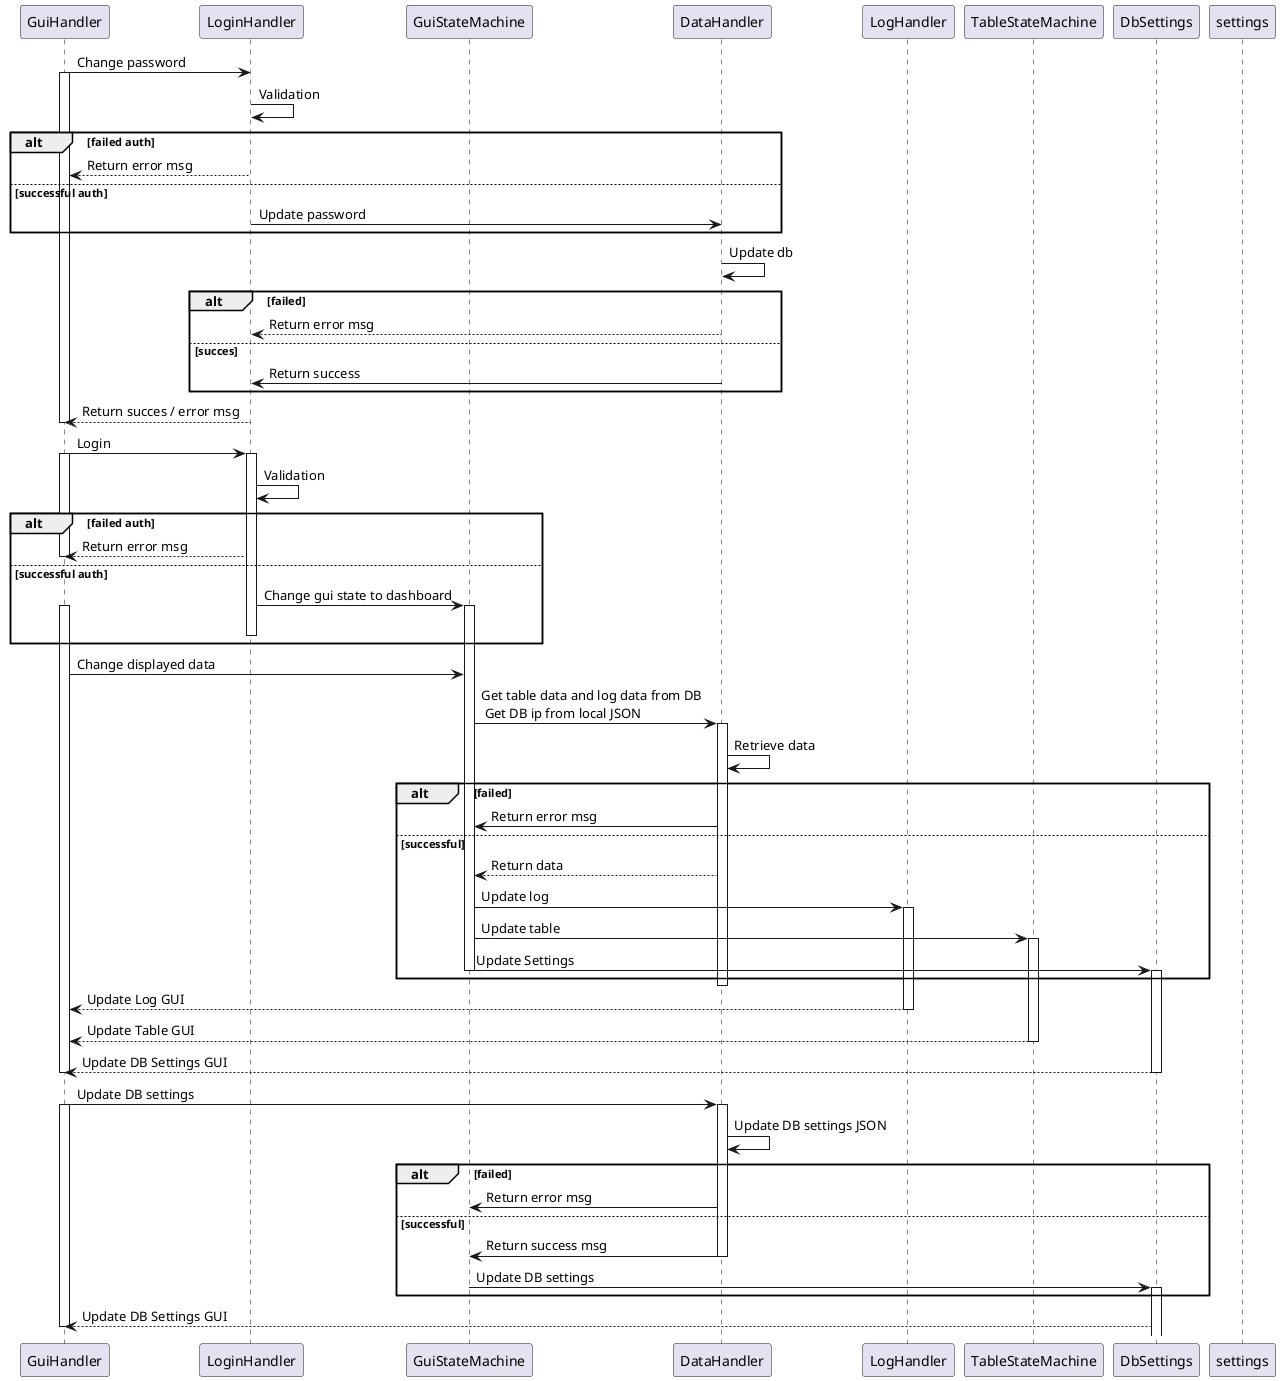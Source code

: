 @startuml

' Define participants
participant GuiHandler as Gui
participant LoginHandler as Login
participant GuiStateMachine as GuiState
participant DataHandler as Data
participant LogHandler as Log
participant TableStateMachine as Table
participant DbSettings as Settings

' Define interactions and conditions
Gui -> Login : Change password
activate Gui
Login -> Login : Validation
alt failed auth
    Login --> Gui : Return error msg

else successful auth
    Login -> Data : Update password

end
Data -> Data : Update db
alt failed
    Data --> Login : Return error msg

else succes
    Data -> Login : Return success

end
Login --> Gui : Return succes / error msg
deactivate Gui

Gui -> Login : Login
activate Gui
activate Login
Login -> Login : Validation

alt failed auth
    Login --> Gui : Return error msg
    deactivate Gui
else successful auth
    Login -> GuiState : Change gui state to dashboard
    activate GuiState
    activate Gui
    deactivate Login
end



Gui -> GuiState : Change displayed data

GuiState -> Data : Get table data and log data from DB \n Get DB ip from local JSON
activate Data

Data -> Data : Retrieve data
alt failed
    Data -> GuiState : Return error msg

else successful
    

    Data --> GuiState : Return data
    GuiState -> Log : Update log
    activate Log

    GuiState -> Table : Update table
    activate Table

    GuiState -> Settings : Update Settings
    deactivate GuiState
    activate Settings
end
deactivate Data


Log --> Gui : Update Log GUI
deactivate Log


Table --> Gui : Update Table GUI
deactivate Table





Settings --> Gui : Update DB Settings GUI
deactivate Settings
deactivate Gui

Gui -> Data : Update DB settings
activate Gui
activate Data

Data -> Data: Update DB settings JSON

alt failed
    Data -> GuiState : Return error msg
    
else successful
    Data -> GuiState : Return success msg
    deactivate Data
    GuiState -> Settings : Update DB settings
    activate Settings
end
Settings --> Gui : Update DB Settings GUI
deactivate settings
deactivate Gui
@enduml
